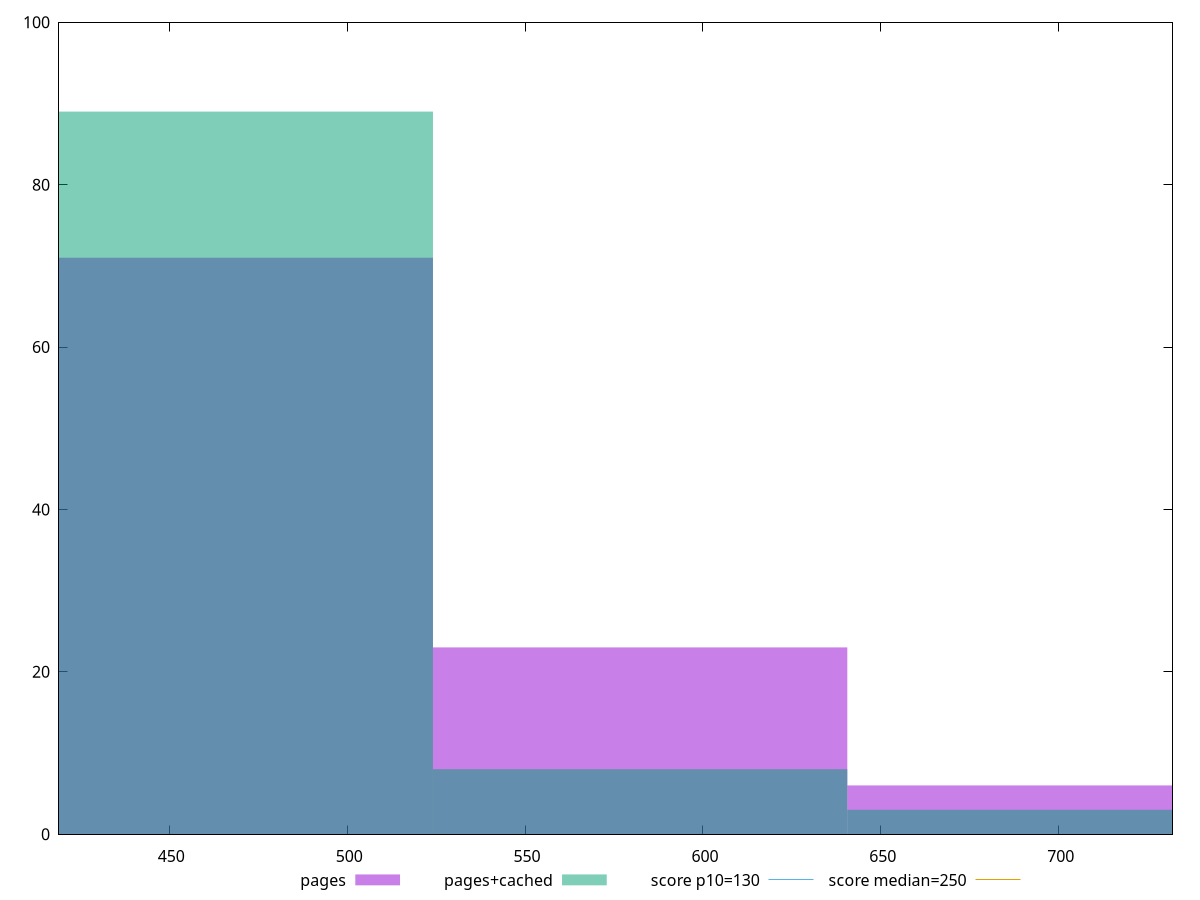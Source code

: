 reset

$pages <<EOF
698.8252712643393 6
582.3543927202827 23
465.8835141762262 71
EOF

$pagesCached <<EOF
465.8835141762262 89
582.3543927202827 8
698.8252712643393 3
EOF

set key outside below
set boxwidth 116.47087854405655
set xrange [419:732]
set yrange [0:100]
set trange [0:100]
set style fill transparent solid 0.5 noborder

set parametric
set terminal svg size 640, 500 enhanced background rgb 'white'
set output "report_00025_2021-02-22T21:38:55.199Z/max-potential-fid/comparison/histogram/0_vs_1.svg"

plot $pages title "pages" with boxes, \
     $pagesCached title "pages+cached" with boxes, \
     130,t title "score p10=130", \
     250,t title "score median=250"

reset
